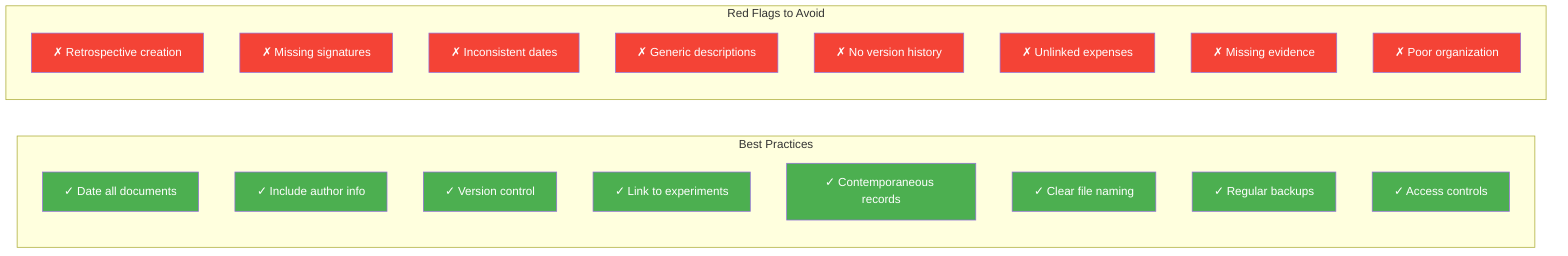 flowchart LR
    subgraph BP["Best Practices"]
        BP1["✓ Date all documents"]
        BP2["✓ Include author info"]
        BP3["✓ Version control"]
        BP4["✓ Link to experiments"]
        BP5["✓ Contemporaneous records"]
        BP6["✓ Clear file naming"]
        BP7["✓ Regular backups"]
        BP8["✓ Access controls"]
    end
    
    subgraph RF["Red Flags to Avoid"]
        RF1["✗ Retrospective creation"]
        RF2["✗ Missing signatures"]
        RF3["✗ Inconsistent dates"]
        RF4["✗ Generic descriptions"]
        RF5["✗ No version history"]
        RF6["✗ Unlinked expenses"]
        RF7["✗ Missing evidence"]
        RF8["✗ Poor organization"]
    end
    
    style BP1 fill:#4CAF50,color:#fff
    style BP2 fill:#4CAF50,color:#fff
    style BP3 fill:#4CAF50,color:#fff
    style BP4 fill:#4CAF50,color:#fff
    style BP5 fill:#4CAF50,color:#fff
    style BP6 fill:#4CAF50,color:#fff
    style BP7 fill:#4CAF50,color:#fff
    style BP8 fill:#4CAF50,color:#fff
    style RF1 fill:#f44336,color:#fff
    style RF2 fill:#f44336,color:#fff
    style RF3 fill:#f44336,color:#fff
    style RF4 fill:#f44336,color:#fff
    style RF5 fill:#f44336,color:#fff
    style RF6 fill:#f44336,color:#fff
    style RF7 fill:#f44336,color:#fff
    style RF8 fill:#f44336,color:#fff